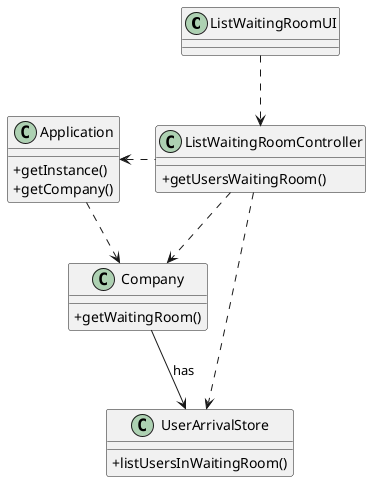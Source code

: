 @startuml
'https://plantuml.com/class-diagram
skinparam classAttributeIconSize 0

class ListWaitingRoomUI
class ListWaitingRoomController{
+getUsersWaitingRoom()
}
class Company{
+getWaitingRoom()
}
class UserArrivalStore{
+listUsersInWaitingRoom()
}
class Application{
+getInstance()
+getCompany()
}


ListWaitingRoomUI ..> ListWaitingRoomController
ListWaitingRoomController ..> Company
ListWaitingRoomController .left.> Application
Application ..> Company
ListWaitingRoomController ..> UserArrivalStore
Company --> UserArrivalStore : has



@enduml
